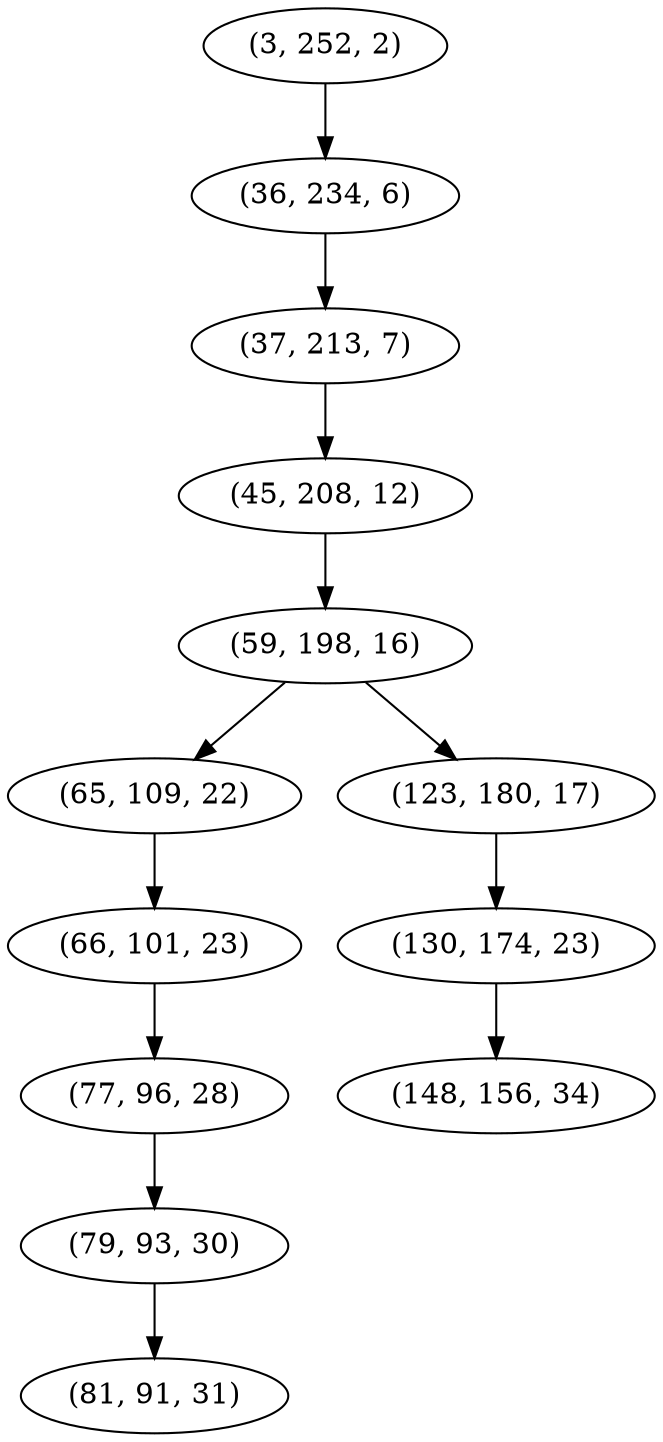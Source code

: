 digraph tree {
    "(3, 252, 2)";
    "(36, 234, 6)";
    "(37, 213, 7)";
    "(45, 208, 12)";
    "(59, 198, 16)";
    "(65, 109, 22)";
    "(66, 101, 23)";
    "(77, 96, 28)";
    "(79, 93, 30)";
    "(81, 91, 31)";
    "(123, 180, 17)";
    "(130, 174, 23)";
    "(148, 156, 34)";
    "(3, 252, 2)" -> "(36, 234, 6)";
    "(36, 234, 6)" -> "(37, 213, 7)";
    "(37, 213, 7)" -> "(45, 208, 12)";
    "(45, 208, 12)" -> "(59, 198, 16)";
    "(59, 198, 16)" -> "(65, 109, 22)";
    "(59, 198, 16)" -> "(123, 180, 17)";
    "(65, 109, 22)" -> "(66, 101, 23)";
    "(66, 101, 23)" -> "(77, 96, 28)";
    "(77, 96, 28)" -> "(79, 93, 30)";
    "(79, 93, 30)" -> "(81, 91, 31)";
    "(123, 180, 17)" -> "(130, 174, 23)";
    "(130, 174, 23)" -> "(148, 156, 34)";
}
